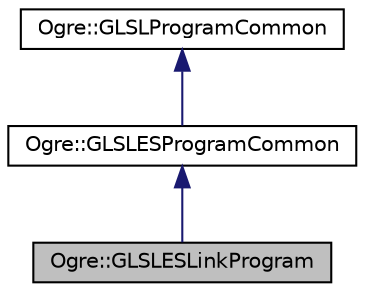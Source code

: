 digraph "Ogre::GLSLESLinkProgram"
{
  bgcolor="transparent";
  edge [fontname="Helvetica",fontsize="10",labelfontname="Helvetica",labelfontsize="10"];
  node [fontname="Helvetica",fontsize="10",shape=record];
  Node0 [label="Ogre::GLSLESLinkProgram",height=0.2,width=0.4,color="black", fillcolor="grey75", style="filled", fontcolor="black"];
  Node1 -> Node0 [dir="back",color="midnightblue",fontsize="10",style="solid",fontname="Helvetica"];
  Node1 [label="Ogre::GLSLESProgramCommon",height=0.2,width=0.4,color="black",URL="$class_ogre_1_1_g_l_s_l_e_s_program_common.html",tooltip="C++ encapsulation of GLSL ES Program Object. "];
  Node2 -> Node1 [dir="back",color="midnightblue",fontsize="10",style="solid",fontname="Helvetica"];
  Node2 [label="Ogre::GLSLProgramCommon",height=0.2,width=0.4,color="black",URL="$class_ogre_1_1_g_l_s_l_program_common.html"];
}
